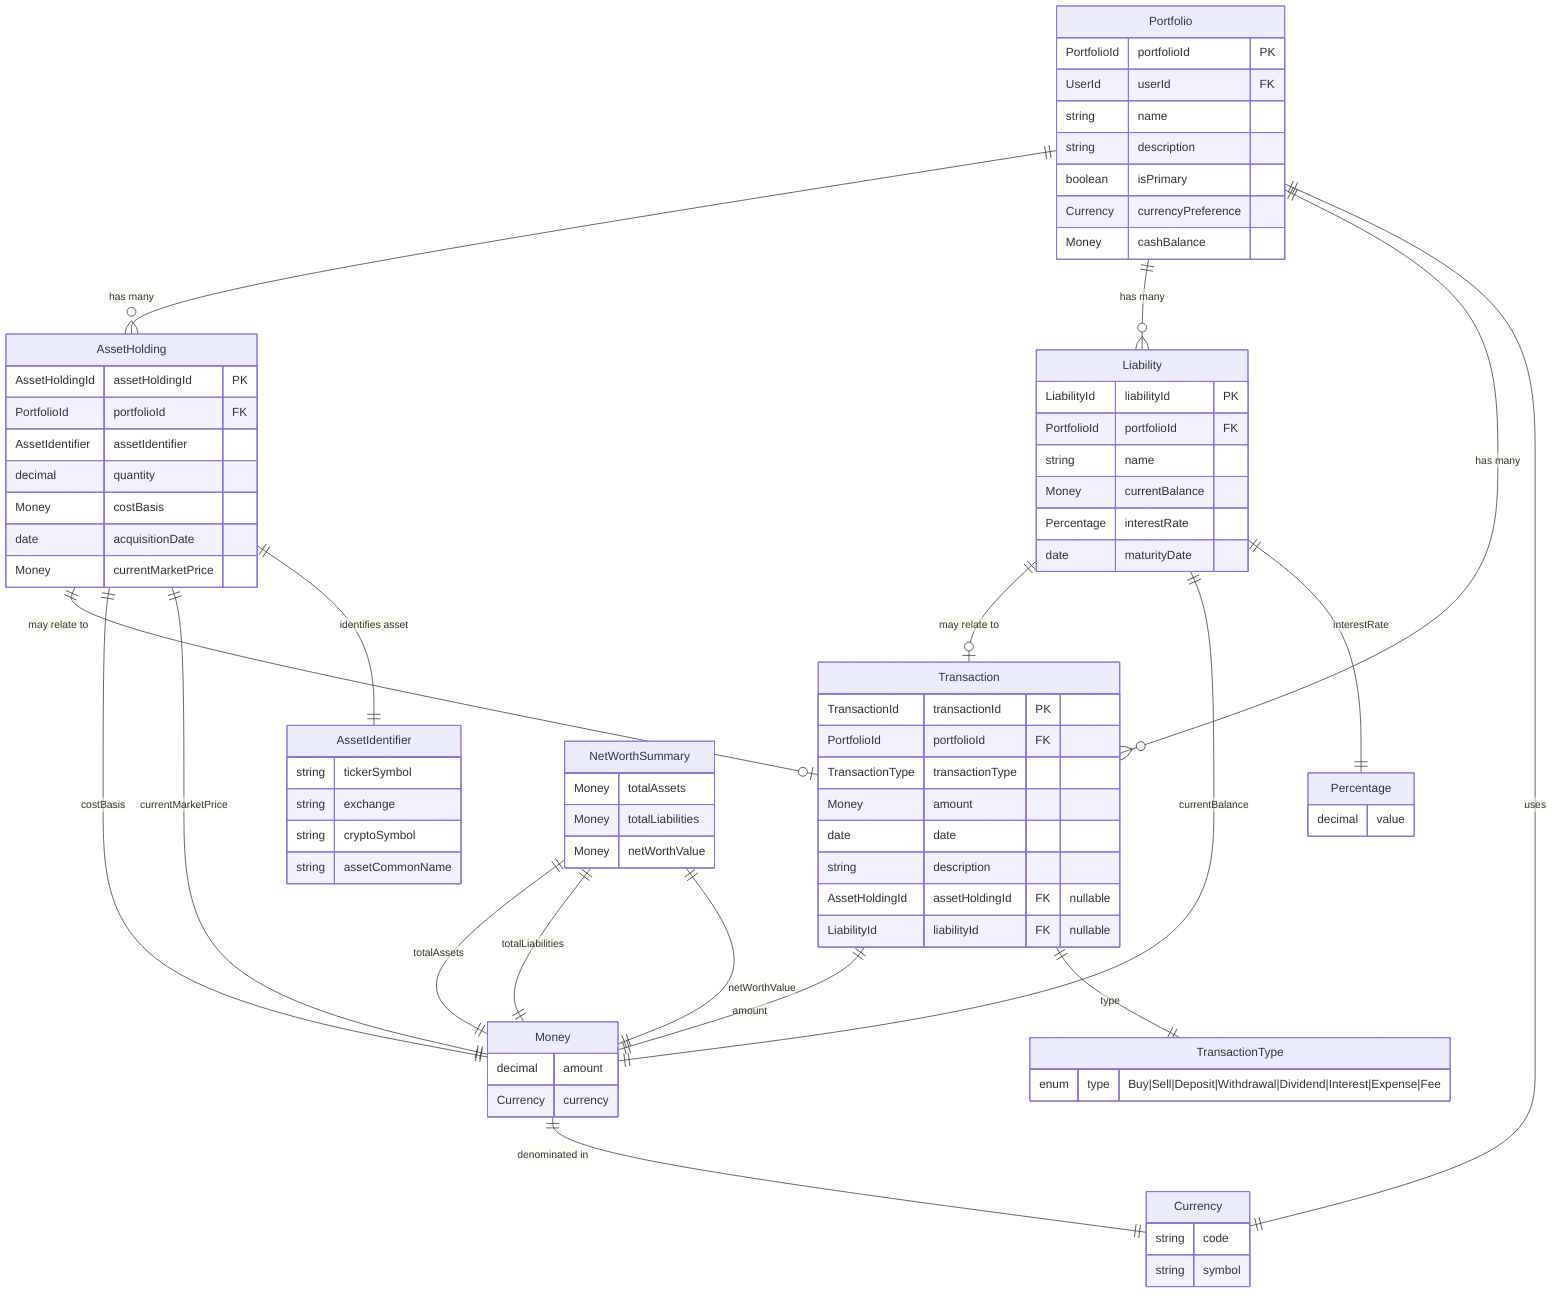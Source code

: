 erDiagram
    %% Aggregate Root
    Portfolio {
        PortfolioId portfolioId PK
        UserId userId FK
        string name
        string description
        boolean isPrimary
        Currency currencyPreference
        Money cashBalance
    }
    
    %% Core Entities
    AssetHolding {
        AssetHoldingId assetHoldingId PK
        PortfolioId portfolioId FK
        AssetIdentifier assetIdentifier
        decimal quantity
        Money costBasis
        date acquisitionDate
        Money currentMarketPrice
    }
    
    Liability {
        LiabilityId liabilityId PK
        PortfolioId portfolioId FK
        string name
        Money currentBalance
        Percentage interestRate
        date maturityDate
    }
    
    Transaction {
        TransactionId transactionId PK
        PortfolioId portfolioId FK
        TransactionType transactionType
        Money amount
        date date
        string description
        AssetHoldingId assetHoldingId FK "nullable"
        LiabilityId liabilityId FK "nullable"
    }
    
    %% Value Objects
    Money {
        decimal amount
        Currency currency
    }
    
    Percentage {
        decimal value
    }
    
    AssetIdentifier {
        string tickerSymbol
        string exchange
        string cryptoSymbol
        string assetCommonName
    }
    
    TransactionType {
        enum type "Buy|Sell|Deposit|Withdrawal|Dividend|Interest|Expense|Fee"
    }
    
    NetWorthSummary {
        Money totalAssets
        Money totalLiabilities
        Money netWorthValue
    }
    
    Currency {
        string code
        string symbol
    }
    
    %% Relationships
    Portfolio ||--o{ AssetHolding : "has many"
    Portfolio ||--o{ Liability : "has many"
    Portfolio ||--o{ Transaction : "has many"
    
    AssetHolding ||--o| Transaction : "may relate to"
    Liability ||--o| Transaction : "may relate to"
    
    %% Value Object Compositions
    Portfolio ||--|| Currency : "uses"
    AssetHolding ||--|| Money : "costBasis"
    AssetHolding ||--|| Money : "currentMarketPrice"
    AssetHolding ||--|| AssetIdentifier : "identifies asset"
    
    Liability ||--|| Money : "currentBalance"
    Liability ||--|| Percentage : "interestRate"
    
    Transaction ||--|| Money : "amount"
    Transaction ||--|| TransactionType : "type"
    
    NetWorthSummary ||--|| Money : "totalAssets"
    NetWorthSummary ||--|| Money : "totalLiabilities"
    NetWorthSummary ||--|| Money : "netWorthValue"
    
    Money ||--|| Currency : "denominated in"